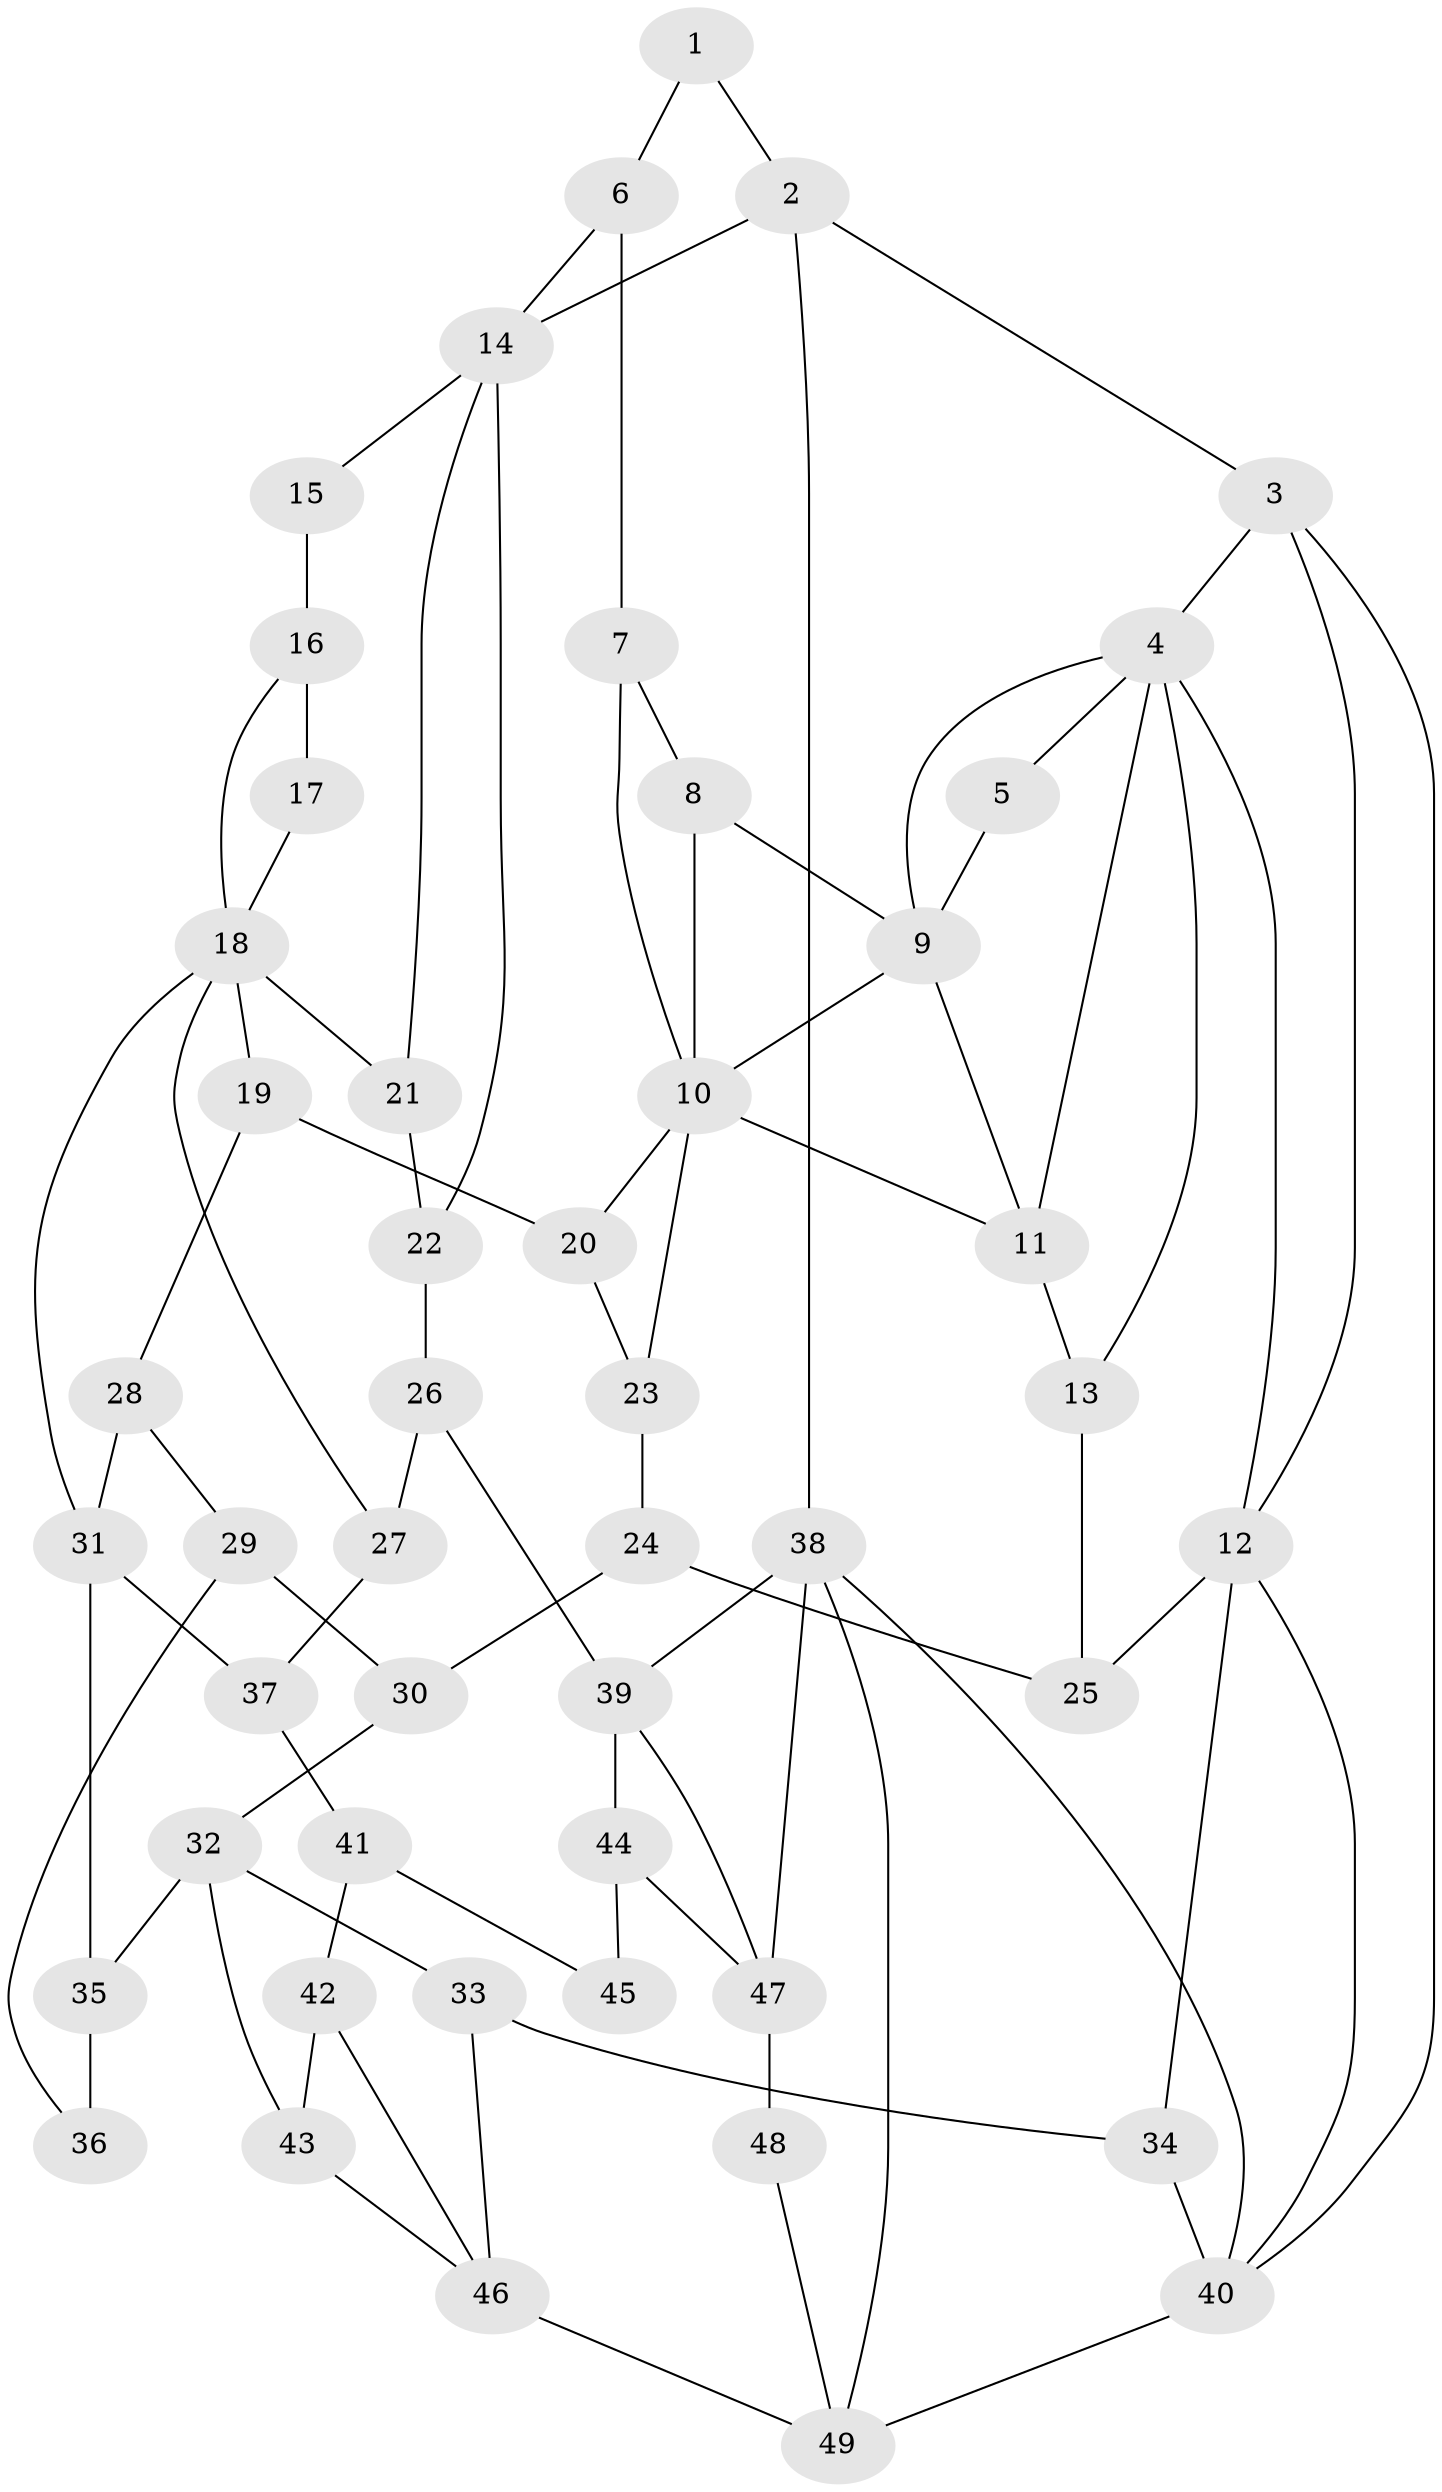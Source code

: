// original degree distribution, {3: 0.020618556701030927, 5: 0.5773195876288659, 6: 0.18556701030927836, 4: 0.21649484536082475}
// Generated by graph-tools (version 1.1) at 2025/38/03/09/25 02:38:29]
// undirected, 49 vertices, 84 edges
graph export_dot {
graph [start="1"]
  node [color=gray90,style=filled];
  1;
  2;
  3;
  4;
  5;
  6;
  7;
  8;
  9;
  10;
  11;
  12;
  13;
  14;
  15;
  16;
  17;
  18;
  19;
  20;
  21;
  22;
  23;
  24;
  25;
  26;
  27;
  28;
  29;
  30;
  31;
  32;
  33;
  34;
  35;
  36;
  37;
  38;
  39;
  40;
  41;
  42;
  43;
  44;
  45;
  46;
  47;
  48;
  49;
  1 -- 2 [weight=1.0];
  1 -- 6 [weight=1.0];
  2 -- 3 [weight=1.0];
  2 -- 14 [weight=1.0];
  2 -- 38 [weight=1.0];
  3 -- 4 [weight=1.0];
  3 -- 12 [weight=1.0];
  3 -- 40 [weight=1.0];
  4 -- 5 [weight=1.0];
  4 -- 9 [weight=1.0];
  4 -- 11 [weight=1.0];
  4 -- 12 [weight=1.0];
  4 -- 13 [weight=1.0];
  5 -- 9 [weight=1.0];
  6 -- 7 [weight=1.0];
  6 -- 14 [weight=1.0];
  7 -- 8 [weight=1.0];
  7 -- 10 [weight=1.0];
  8 -- 9 [weight=1.0];
  8 -- 10 [weight=1.0];
  9 -- 10 [weight=1.0];
  9 -- 11 [weight=1.0];
  10 -- 11 [weight=1.0];
  10 -- 20 [weight=1.0];
  10 -- 23 [weight=1.0];
  11 -- 13 [weight=1.0];
  12 -- 25 [weight=1.0];
  12 -- 34 [weight=2.0];
  12 -- 40 [weight=1.0];
  13 -- 25 [weight=1.0];
  14 -- 15 [weight=2.0];
  14 -- 21 [weight=1.0];
  14 -- 22 [weight=1.0];
  15 -- 16 [weight=2.0];
  16 -- 17 [weight=2.0];
  16 -- 18 [weight=1.0];
  17 -- 18 [weight=1.0];
  18 -- 19 [weight=1.0];
  18 -- 21 [weight=1.0];
  18 -- 27 [weight=1.0];
  18 -- 31 [weight=1.0];
  19 -- 20 [weight=1.0];
  19 -- 28 [weight=1.0];
  20 -- 23 [weight=1.0];
  21 -- 22 [weight=1.0];
  22 -- 26 [weight=1.0];
  23 -- 24 [weight=1.0];
  24 -- 25 [weight=1.0];
  24 -- 30 [weight=1.0];
  26 -- 27 [weight=1.0];
  26 -- 39 [weight=1.0];
  27 -- 37 [weight=1.0];
  28 -- 29 [weight=1.0];
  28 -- 31 [weight=1.0];
  29 -- 30 [weight=1.0];
  29 -- 36 [weight=1.0];
  30 -- 32 [weight=1.0];
  31 -- 35 [weight=2.0];
  31 -- 37 [weight=1.0];
  32 -- 33 [weight=1.0];
  32 -- 35 [weight=2.0];
  32 -- 43 [weight=1.0];
  33 -- 34 [weight=1.0];
  33 -- 46 [weight=1.0];
  34 -- 40 [weight=1.0];
  35 -- 36 [weight=2.0];
  37 -- 41 [weight=1.0];
  38 -- 39 [weight=1.0];
  38 -- 40 [weight=1.0];
  38 -- 47 [weight=1.0];
  38 -- 49 [weight=1.0];
  39 -- 44 [weight=2.0];
  39 -- 47 [weight=1.0];
  40 -- 49 [weight=2.0];
  41 -- 42 [weight=1.0];
  41 -- 45 [weight=1.0];
  42 -- 43 [weight=1.0];
  42 -- 46 [weight=1.0];
  43 -- 46 [weight=1.0];
  44 -- 45 [weight=2.0];
  44 -- 47 [weight=2.0];
  46 -- 49 [weight=2.0];
  47 -- 48 [weight=2.0];
  48 -- 49 [weight=1.0];
}
